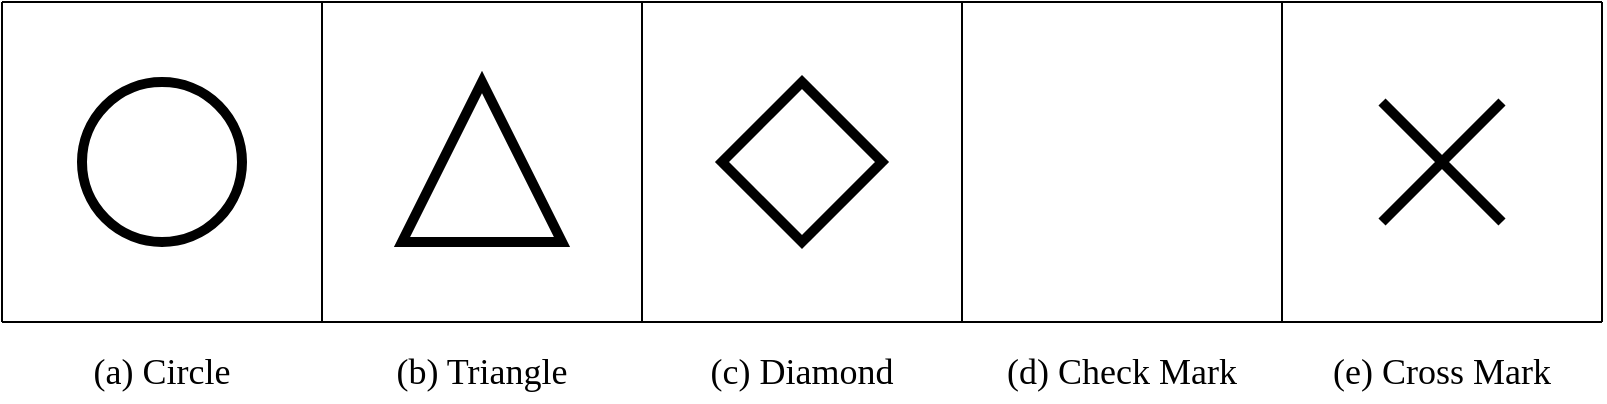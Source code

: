 <mxfile version="21.6.8" type="github">
  <diagram name="Page-1" id="e618gCeOLxRp_aL8OB4G">
    <mxGraphModel dx="892" dy="734" grid="1" gridSize="10" guides="1" tooltips="1" connect="1" arrows="1" fold="1" page="1" pageScale="1" pageWidth="850" pageHeight="1100" math="0" shadow="0">
      <root>
        <mxCell id="0" />
        <mxCell id="1" parent="0" />
        <mxCell id="zm1EASkqW4-QGlxXP3uf-1" value="" style="ellipse;whiteSpace=wrap;html=1;aspect=fixed;strokeWidth=5;" vertex="1" parent="1">
          <mxGeometry x="80" y="200" width="80" height="80" as="geometry" />
        </mxCell>
        <mxCell id="zm1EASkqW4-QGlxXP3uf-3" value="" style="rhombus;whiteSpace=wrap;html=1;strokeWidth=5;" vertex="1" parent="1">
          <mxGeometry x="400" y="200" width="80" height="80" as="geometry" />
        </mxCell>
        <mxCell id="zm1EASkqW4-QGlxXP3uf-4" value="" style="shape=image;html=1;verticalAlign=top;verticalLabelPosition=bottom;labelBackgroundColor=#ffffff;imageAspect=0;aspect=fixed;image=https://cdn3.iconfinder.com/data/icons/user-interface-169/32/checkmark-128.png;strokeWidth=5;imageBorder=none;" vertex="1" parent="1">
          <mxGeometry x="560" y="200" width="80" height="80" as="geometry" />
        </mxCell>
        <mxCell id="zm1EASkqW4-QGlxXP3uf-5" value="" style="shape=mxgraph.sysml.x;strokeWidth=5;direction=south;" vertex="1" parent="1">
          <mxGeometry x="730" y="210" width="60" height="60" as="geometry" />
        </mxCell>
        <mxCell id="zm1EASkqW4-QGlxXP3uf-6" value="" style="endArrow=none;html=1;rounded=0;" edge="1" parent="1">
          <mxGeometry width="50" height="50" relative="1" as="geometry">
            <mxPoint x="40" y="160" as="sourcePoint" />
            <mxPoint x="840" y="160" as="targetPoint" />
          </mxGeometry>
        </mxCell>
        <mxCell id="zm1EASkqW4-QGlxXP3uf-7" value="" style="endArrow=none;html=1;rounded=0;" edge="1" parent="1">
          <mxGeometry width="50" height="50" relative="1" as="geometry">
            <mxPoint x="40" y="320" as="sourcePoint" />
            <mxPoint x="840" y="320" as="targetPoint" />
          </mxGeometry>
        </mxCell>
        <mxCell id="zm1EASkqW4-QGlxXP3uf-8" value="" style="endArrow=none;html=1;rounded=0;" edge="1" parent="1">
          <mxGeometry width="50" height="50" relative="1" as="geometry">
            <mxPoint x="40" y="320" as="sourcePoint" />
            <mxPoint x="40" y="160" as="targetPoint" />
          </mxGeometry>
        </mxCell>
        <mxCell id="zm1EASkqW4-QGlxXP3uf-9" value="" style="endArrow=none;html=1;rounded=0;" edge="1" parent="1">
          <mxGeometry width="50" height="50" relative="1" as="geometry">
            <mxPoint x="200" y="320" as="sourcePoint" />
            <mxPoint x="200" y="160" as="targetPoint" />
          </mxGeometry>
        </mxCell>
        <mxCell id="zm1EASkqW4-QGlxXP3uf-10" value="" style="endArrow=none;html=1;rounded=0;" edge="1" parent="1">
          <mxGeometry width="50" height="50" relative="1" as="geometry">
            <mxPoint x="360" y="320" as="sourcePoint" />
            <mxPoint x="360" y="160" as="targetPoint" />
          </mxGeometry>
        </mxCell>
        <mxCell id="zm1EASkqW4-QGlxXP3uf-11" value="" style="endArrow=none;html=1;rounded=0;" edge="1" parent="1">
          <mxGeometry width="50" height="50" relative="1" as="geometry">
            <mxPoint x="520" y="320" as="sourcePoint" />
            <mxPoint x="520" y="160" as="targetPoint" />
          </mxGeometry>
        </mxCell>
        <mxCell id="zm1EASkqW4-QGlxXP3uf-12" value="" style="endArrow=none;html=1;rounded=0;" edge="1" parent="1">
          <mxGeometry width="50" height="50" relative="1" as="geometry">
            <mxPoint x="680" y="320" as="sourcePoint" />
            <mxPoint x="680" y="160" as="targetPoint" />
          </mxGeometry>
        </mxCell>
        <mxCell id="zm1EASkqW4-QGlxXP3uf-13" value="" style="endArrow=none;html=1;rounded=0;" edge="1" parent="1">
          <mxGeometry width="50" height="50" relative="1" as="geometry">
            <mxPoint x="840" y="320" as="sourcePoint" />
            <mxPoint x="840" y="160" as="targetPoint" />
          </mxGeometry>
        </mxCell>
        <mxCell id="zm1EASkqW4-QGlxXP3uf-14" value="" style="triangle;whiteSpace=wrap;html=1;rotation=-90;strokeWidth=5;" vertex="1" parent="1">
          <mxGeometry x="240" y="200" width="80" height="80" as="geometry" />
        </mxCell>
        <mxCell id="zm1EASkqW4-QGlxXP3uf-15" value="&lt;font style=&quot;font-size: 18px; font-weight: normal;&quot; face=&quot;Times New Roman&quot;&gt;(a) Circle&lt;/font&gt;" style="text;strokeColor=none;align=center;fillColor=none;html=1;verticalAlign=middle;whiteSpace=wrap;rounded=0;fontStyle=1" vertex="1" parent="1">
          <mxGeometry x="40" y="330" width="160" height="30" as="geometry" />
        </mxCell>
        <mxCell id="zm1EASkqW4-QGlxXP3uf-17" value="&lt;font style=&quot;font-size: 18px;&quot; face=&quot;Times New Roman&quot;&gt;(b) Triangle&lt;/font&gt;" style="text;strokeColor=none;align=center;fillColor=none;html=1;verticalAlign=middle;whiteSpace=wrap;rounded=0;" vertex="1" parent="1">
          <mxGeometry x="200" y="330" width="160" height="30" as="geometry" />
        </mxCell>
        <mxCell id="zm1EASkqW4-QGlxXP3uf-18" value="&lt;font style=&quot;font-size: 18px;&quot; face=&quot;Times New Roman&quot;&gt;(c) Diamond&lt;/font&gt;" style="text;strokeColor=none;align=center;fillColor=none;html=1;verticalAlign=middle;whiteSpace=wrap;rounded=0;" vertex="1" parent="1">
          <mxGeometry x="360" y="330" width="160" height="30" as="geometry" />
        </mxCell>
        <mxCell id="zm1EASkqW4-QGlxXP3uf-19" value="&lt;font style=&quot;font-size: 18px;&quot; face=&quot;Times New Roman&quot;&gt;(d) Check Mark&lt;/font&gt;" style="text;strokeColor=none;align=center;fillColor=none;html=1;verticalAlign=middle;whiteSpace=wrap;rounded=0;" vertex="1" parent="1">
          <mxGeometry x="520" y="330" width="160" height="30" as="geometry" />
        </mxCell>
        <mxCell id="zm1EASkqW4-QGlxXP3uf-20" value="&lt;font style=&quot;font-size: 18px;&quot; face=&quot;Times New Roman&quot;&gt;(e) Cross Mark&lt;/font&gt;" style="text;strokeColor=none;align=center;fillColor=none;html=1;verticalAlign=middle;whiteSpace=wrap;rounded=0;" vertex="1" parent="1">
          <mxGeometry x="680" y="330" width="160" height="30" as="geometry" />
        </mxCell>
      </root>
    </mxGraphModel>
  </diagram>
</mxfile>
